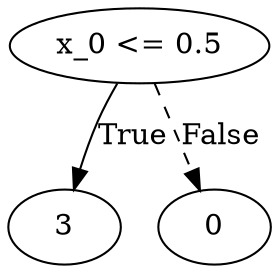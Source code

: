 digraph {
0 [label="x_0 <= 0.5"];
1 [label="3"];
0 -> 1 [label="True"];
2 [label="0"];
0 -> 2 [style="dashed", label="False"];

}